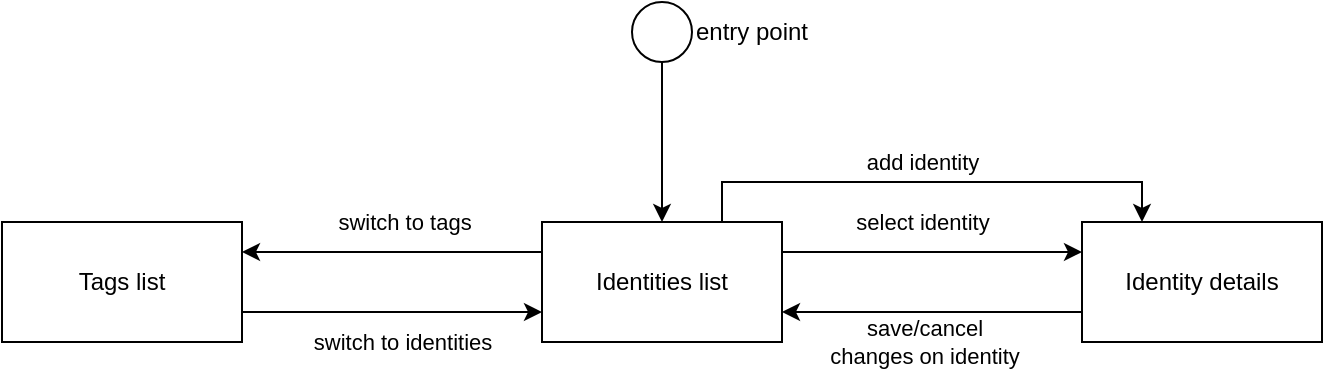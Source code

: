 <mxfile version="15.2.7" type="device"><diagram id="FP3WPlr3hv3waeoiQwIz" name="Seite-1"><mxGraphModel dx="1086" dy="806" grid="1" gridSize="10" guides="1" tooltips="1" connect="1" arrows="1" fold="1" page="1" pageScale="1" pageWidth="827" pageHeight="1169" math="0" shadow="0"><root><mxCell id="0"/><mxCell id="1" parent="0"/><mxCell id="5KF16Y90HC9KGoBDeFN2-1" style="edgeStyle=orthogonalEdgeStyle;rounded=0;orthogonalLoop=1;jettySize=auto;html=1;exitX=0.75;exitY=0;exitDx=0;exitDy=0;entryX=0.25;entryY=0;entryDx=0;entryDy=0;" edge="1" parent="1" source="AwR4WVXcHHt3IVcoqare-1" target="AwR4WVXcHHt3IVcoqare-2"><mxGeometry relative="1" as="geometry"/></mxCell><mxCell id="5KF16Y90HC9KGoBDeFN2-2" value="add identity" style="edgeLabel;html=1;align=center;verticalAlign=middle;resizable=0;points=[];" vertex="1" connectable="0" parent="5KF16Y90HC9KGoBDeFN2-1"><mxGeometry x="-0.472" y="2" relative="1" as="geometry"><mxPoint x="54" y="-8" as="offset"/></mxGeometry></mxCell><mxCell id="AwR4WVXcHHt3IVcoqare-1" value="Identities list" style="rounded=0;whiteSpace=wrap;html=1;" parent="1" vertex="1"><mxGeometry x="350" y="130" width="120" height="60" as="geometry"/></mxCell><mxCell id="AwR4WVXcHHt3IVcoqare-2" value="Identity details" style="rounded=0;whiteSpace=wrap;html=1;" parent="1" vertex="1"><mxGeometry x="620" y="130" width="120" height="60" as="geometry"/></mxCell><mxCell id="AwR4WVXcHHt3IVcoqare-3" value="Tags list" style="rounded=0;whiteSpace=wrap;html=1;" parent="1" vertex="1"><mxGeometry x="80" y="130" width="120" height="60" as="geometry"/></mxCell><mxCell id="AwR4WVXcHHt3IVcoqare-4" value="" style="endArrow=classic;html=1;exitX=1;exitY=0.25;exitDx=0;exitDy=0;entryX=0;entryY=0.25;entryDx=0;entryDy=0;" parent="1" source="AwR4WVXcHHt3IVcoqare-1" target="AwR4WVXcHHt3IVcoqare-2" edge="1"><mxGeometry width="50" height="50" relative="1" as="geometry"><mxPoint x="820" y="400" as="sourcePoint"/><mxPoint x="870" y="350" as="targetPoint"/></mxGeometry></mxCell><mxCell id="AwR4WVXcHHt3IVcoqare-11" value="select identity" style="edgeLabel;html=1;align=center;verticalAlign=middle;resizable=0;points=[];" parent="AwR4WVXcHHt3IVcoqare-4" vertex="1" connectable="0"><mxGeometry x="0.411" y="-1" relative="1" as="geometry"><mxPoint x="-36" y="-16" as="offset"/></mxGeometry></mxCell><mxCell id="AwR4WVXcHHt3IVcoqare-5" value="" style="endArrow=classic;html=1;entryX=1;entryY=0.75;entryDx=0;entryDy=0;exitX=0;exitY=0.75;exitDx=0;exitDy=0;" parent="1" source="AwR4WVXcHHt3IVcoqare-2" target="AwR4WVXcHHt3IVcoqare-1" edge="1"><mxGeometry width="50" height="50" relative="1" as="geometry"><mxPoint x="670" y="330" as="sourcePoint"/><mxPoint x="720" y="280" as="targetPoint"/></mxGeometry></mxCell><mxCell id="AwR4WVXcHHt3IVcoqare-12" value="save/cancel&lt;br&gt;changes on identity" style="edgeLabel;html=1;align=center;verticalAlign=middle;resizable=0;points=[];" parent="AwR4WVXcHHt3IVcoqare-5" vertex="1" connectable="0"><mxGeometry x="-0.259" relative="1" as="geometry"><mxPoint x="-24" y="15" as="offset"/></mxGeometry></mxCell><mxCell id="AwR4WVXcHHt3IVcoqare-6" value="" style="endArrow=classic;html=1;exitX=0;exitY=0.25;exitDx=0;exitDy=0;entryX=1;entryY=0.25;entryDx=0;entryDy=0;" parent="1" source="AwR4WVXcHHt3IVcoqare-1" target="AwR4WVXcHHt3IVcoqare-3" edge="1"><mxGeometry width="50" height="50" relative="1" as="geometry"><mxPoint x="190" y="150.0" as="sourcePoint"/><mxPoint x="290" y="190" as="targetPoint"/></mxGeometry></mxCell><mxCell id="AwR4WVXcHHt3IVcoqare-13" value="switch to tags" style="edgeLabel;html=1;align=center;verticalAlign=middle;resizable=0;points=[];" parent="AwR4WVXcHHt3IVcoqare-6" vertex="1" connectable="0"><mxGeometry x="-0.342" y="-1" relative="1" as="geometry"><mxPoint x="-20" y="-14" as="offset"/></mxGeometry></mxCell><mxCell id="AwR4WVXcHHt3IVcoqare-7" value="" style="endArrow=classic;html=1;exitX=1;exitY=0.75;exitDx=0;exitDy=0;entryX=0;entryY=0.75;entryDx=0;entryDy=0;" parent="1" source="AwR4WVXcHHt3IVcoqare-3" target="AwR4WVXcHHt3IVcoqare-1" edge="1"><mxGeometry width="50" height="50" relative="1" as="geometry"><mxPoint x="360" y="230.0" as="sourcePoint"/><mxPoint x="180" y="230.0" as="targetPoint"/></mxGeometry></mxCell><mxCell id="AwR4WVXcHHt3IVcoqare-14" value="switch to identities" style="edgeLabel;html=1;align=center;verticalAlign=middle;resizable=0;points=[];" parent="AwR4WVXcHHt3IVcoqare-7" vertex="1" connectable="0"><mxGeometry x="0.329" relative="1" as="geometry"><mxPoint x="-20" y="15" as="offset"/></mxGeometry></mxCell><mxCell id="AwR4WVXcHHt3IVcoqare-8" value="" style="ellipse;fillColor=#ffffff;strokeColor=#000000;" parent="1" vertex="1"><mxGeometry x="395" y="20" width="30" height="30" as="geometry"/></mxCell><mxCell id="AwR4WVXcHHt3IVcoqare-9" value="" style="endArrow=classic;html=1;exitX=0.5;exitY=1;exitDx=0;exitDy=0;entryX=0.5;entryY=0;entryDx=0;entryDy=0;" parent="1" source="AwR4WVXcHHt3IVcoqare-8" target="AwR4WVXcHHt3IVcoqare-1" edge="1"><mxGeometry width="50" height="50" relative="1" as="geometry"><mxPoint x="390" y="240" as="sourcePoint"/><mxPoint x="440" y="190" as="targetPoint"/></mxGeometry></mxCell><mxCell id="AwR4WVXcHHt3IVcoqare-10" value="entry point" style="text;html=1;strokeColor=none;fillColor=none;align=center;verticalAlign=middle;whiteSpace=wrap;rounded=0;" parent="1" vertex="1"><mxGeometry x="420" y="25" width="70" height="20" as="geometry"/></mxCell></root></mxGraphModel></diagram></mxfile>